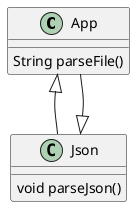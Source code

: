 @startuml
class App{
    String parseFile()
}
class Json{
    void parseJson()
}
App <|-- Json
Json <|-- App
@enduml